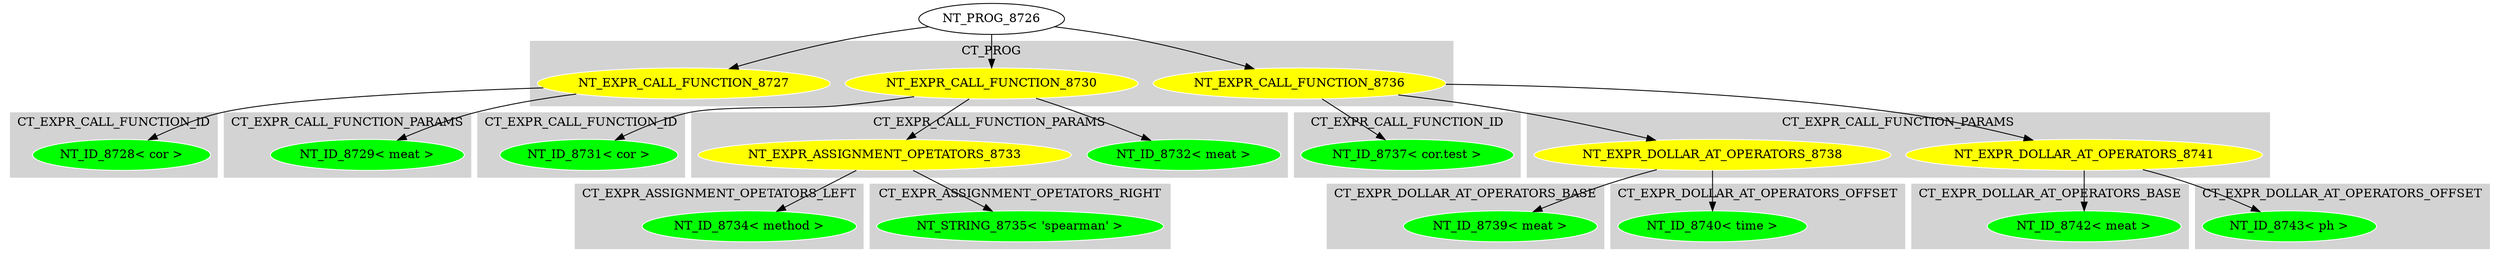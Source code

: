 digraph {

subgraph cluster0 {
 node [style=filled,color=white];
 style=filled;
 color=lightgrey;
 label = "CT_PROG";

"NT_EXPR_CALL_FUNCTION_8727"
 [fillcolor = yellow]
"NT_EXPR_CALL_FUNCTION_8730"
 [fillcolor = yellow]
"NT_EXPR_CALL_FUNCTION_8736"
 [fillcolor = yellow]
}
"NT_PROG_8726"->"NT_EXPR_CALL_FUNCTION_8727"
subgraph cluster1 {
 node [style=filled,color=white];
 style=filled;
 color=lightgrey;
 label = "CT_EXPR_CALL_FUNCTION_ID";

"NT_ID_8728< cor >"
 [fillcolor = green]
}
subgraph cluster2 {
 node [style=filled,color=white];
 style=filled;
 color=lightgrey;
 label = "CT_EXPR_CALL_FUNCTION_PARAMS";

"NT_ID_8729< meat >"
 [fillcolor = green]
}
"NT_EXPR_CALL_FUNCTION_8727"->"NT_ID_8728< cor >"
"NT_EXPR_CALL_FUNCTION_8727"->"NT_ID_8729< meat >"
"NT_PROG_8726"->"NT_EXPR_CALL_FUNCTION_8730"
subgraph cluster3 {
 node [style=filled,color=white];
 style=filled;
 color=lightgrey;
 label = "CT_EXPR_CALL_FUNCTION_ID";

"NT_ID_8731< cor >"
 [fillcolor = green]
}
subgraph cluster4 {
 node [style=filled,color=white];
 style=filled;
 color=lightgrey;
 label = "CT_EXPR_CALL_FUNCTION_PARAMS";

"NT_ID_8732< meat >"
 [fillcolor = green]
"NT_EXPR_ASSIGNMENT_OPETATORS_8733"
 [fillcolor = yellow]
}
"NT_EXPR_CALL_FUNCTION_8730"->"NT_ID_8731< cor >"
"NT_EXPR_CALL_FUNCTION_8730"->"NT_ID_8732< meat >"
"NT_EXPR_CALL_FUNCTION_8730"->"NT_EXPR_ASSIGNMENT_OPETATORS_8733"
subgraph cluster5 {
 node [style=filled,color=white];
 style=filled;
 color=lightgrey;
 label = "CT_EXPR_ASSIGNMENT_OPETATORS_LEFT";

"NT_ID_8734< method >"
 [fillcolor = green]
}
subgraph cluster6 {
 node [style=filled,color=white];
 style=filled;
 color=lightgrey;
 label = "CT_EXPR_ASSIGNMENT_OPETATORS_RIGHT";

"NT_STRING_8735< 'spearman' >"
 [fillcolor = green]
}
"NT_EXPR_ASSIGNMENT_OPETATORS_8733"->"NT_ID_8734< method >"
"NT_EXPR_ASSIGNMENT_OPETATORS_8733"->"NT_STRING_8735< 'spearman' >"
"NT_PROG_8726"->"NT_EXPR_CALL_FUNCTION_8736"
subgraph cluster7 {
 node [style=filled,color=white];
 style=filled;
 color=lightgrey;
 label = "CT_EXPR_CALL_FUNCTION_ID";

"NT_ID_8737< cor.test >"
 [fillcolor = green]
}
subgraph cluster8 {
 node [style=filled,color=white];
 style=filled;
 color=lightgrey;
 label = "CT_EXPR_CALL_FUNCTION_PARAMS";

"NT_EXPR_DOLLAR_AT_OPERATORS_8738"
 [fillcolor = yellow]
"NT_EXPR_DOLLAR_AT_OPERATORS_8741"
 [fillcolor = yellow]
}
"NT_EXPR_CALL_FUNCTION_8736"->"NT_ID_8737< cor.test >"
"NT_EXPR_CALL_FUNCTION_8736"->"NT_EXPR_DOLLAR_AT_OPERATORS_8738"
subgraph cluster9 {
 node [style=filled,color=white];
 style=filled;
 color=lightgrey;
 label = "CT_EXPR_DOLLAR_AT_OPERATORS_BASE";

"NT_ID_8739< meat >"
 [fillcolor = green]
}
subgraph cluster10 {
 node [style=filled,color=white];
 style=filled;
 color=lightgrey;
 label = "CT_EXPR_DOLLAR_AT_OPERATORS_OFFSET";

"NT_ID_8740< time >"
 [fillcolor = green]
}
"NT_EXPR_DOLLAR_AT_OPERATORS_8738"->"NT_ID_8739< meat >"
"NT_EXPR_DOLLAR_AT_OPERATORS_8738"->"NT_ID_8740< time >"
"NT_EXPR_CALL_FUNCTION_8736"->"NT_EXPR_DOLLAR_AT_OPERATORS_8741"
subgraph cluster11 {
 node [style=filled,color=white];
 style=filled;
 color=lightgrey;
 label = "CT_EXPR_DOLLAR_AT_OPERATORS_BASE";

"NT_ID_8742< meat >"
 [fillcolor = green]
}
subgraph cluster12 {
 node [style=filled,color=white];
 style=filled;
 color=lightgrey;
 label = "CT_EXPR_DOLLAR_AT_OPERATORS_OFFSET";

"NT_ID_8743< ph >"
 [fillcolor = green]
}
"NT_EXPR_DOLLAR_AT_OPERATORS_8741"->"NT_ID_8742< meat >"
"NT_EXPR_DOLLAR_AT_OPERATORS_8741"->"NT_ID_8743< ph >"
}
